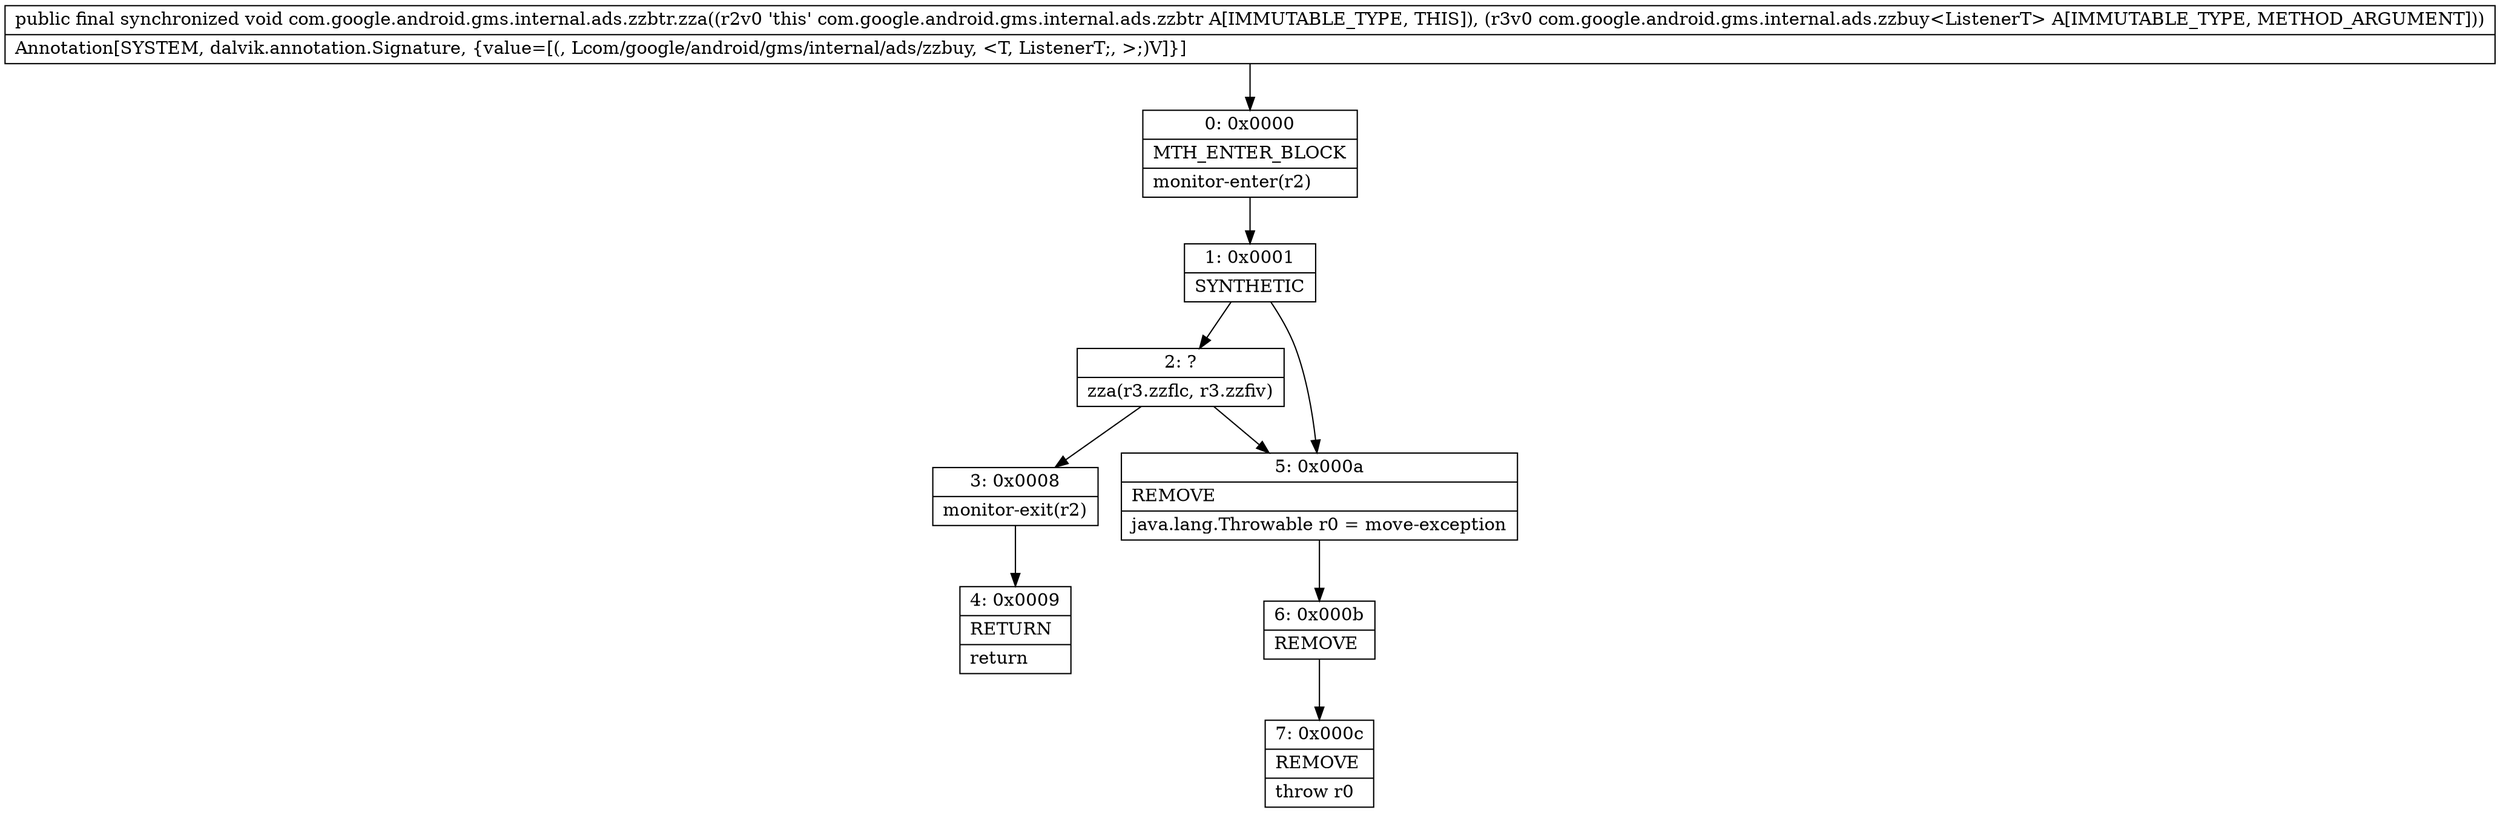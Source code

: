 digraph "CFG forcom.google.android.gms.internal.ads.zzbtr.zza(Lcom\/google\/android\/gms\/internal\/ads\/zzbuy;)V" {
Node_0 [shape=record,label="{0\:\ 0x0000|MTH_ENTER_BLOCK\l|monitor\-enter(r2)\l}"];
Node_1 [shape=record,label="{1\:\ 0x0001|SYNTHETIC\l}"];
Node_2 [shape=record,label="{2\:\ ?|zza(r3.zzflc, r3.zzfiv)\l}"];
Node_3 [shape=record,label="{3\:\ 0x0008|monitor\-exit(r2)\l}"];
Node_4 [shape=record,label="{4\:\ 0x0009|RETURN\l|return\l}"];
Node_5 [shape=record,label="{5\:\ 0x000a|REMOVE\l|java.lang.Throwable r0 = move\-exception\l}"];
Node_6 [shape=record,label="{6\:\ 0x000b|REMOVE\l}"];
Node_7 [shape=record,label="{7\:\ 0x000c|REMOVE\l|throw r0\l}"];
MethodNode[shape=record,label="{public final synchronized void com.google.android.gms.internal.ads.zzbtr.zza((r2v0 'this' com.google.android.gms.internal.ads.zzbtr A[IMMUTABLE_TYPE, THIS]), (r3v0 com.google.android.gms.internal.ads.zzbuy\<ListenerT\> A[IMMUTABLE_TYPE, METHOD_ARGUMENT]))  | Annotation[SYSTEM, dalvik.annotation.Signature, \{value=[(, Lcom\/google\/android\/gms\/internal\/ads\/zzbuy, \<T, ListenerT;, \>;)V]\}]\l}"];
MethodNode -> Node_0;
Node_0 -> Node_1;
Node_1 -> Node_2;
Node_1 -> Node_5;
Node_2 -> Node_3;
Node_2 -> Node_5;
Node_3 -> Node_4;
Node_5 -> Node_6;
Node_6 -> Node_7;
}

